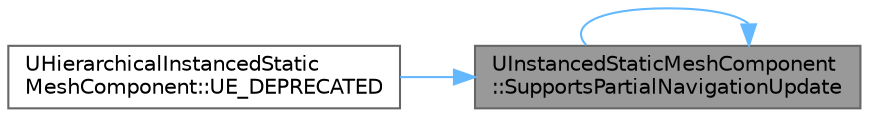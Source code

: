 digraph "UInstancedStaticMeshComponent::SupportsPartialNavigationUpdate"
{
 // INTERACTIVE_SVG=YES
 // LATEX_PDF_SIZE
  bgcolor="transparent";
  edge [fontname=Helvetica,fontsize=10,labelfontname=Helvetica,labelfontsize=10];
  node [fontname=Helvetica,fontsize=10,shape=box,height=0.2,width=0.4];
  rankdir="RL";
  Node1 [id="Node000001",label="UInstancedStaticMeshComponent\l::SupportsPartialNavigationUpdate",height=0.2,width=0.4,color="gray40", fillcolor="grey60", style="filled", fontcolor="black",tooltip="Does this component support partial navigation updates."];
  Node1 -> Node1 [id="edge1_Node000001_Node000001",dir="back",color="steelblue1",style="solid",tooltip=" "];
  Node1 -> Node2 [id="edge2_Node000001_Node000002",dir="back",color="steelblue1",style="solid",tooltip=" "];
  Node2 [id="Node000002",label="UHierarchicalInstancedStatic\lMeshComponent::UE_DEPRECATED",height=0.2,width=0.4,color="grey40", fillcolor="white", style="filled",URL="$d9/d38/classUHierarchicalInstancedStaticMeshComponent.html#ad4b072a2b0592f84f3e27fdce853f34f",tooltip=" "];
}
